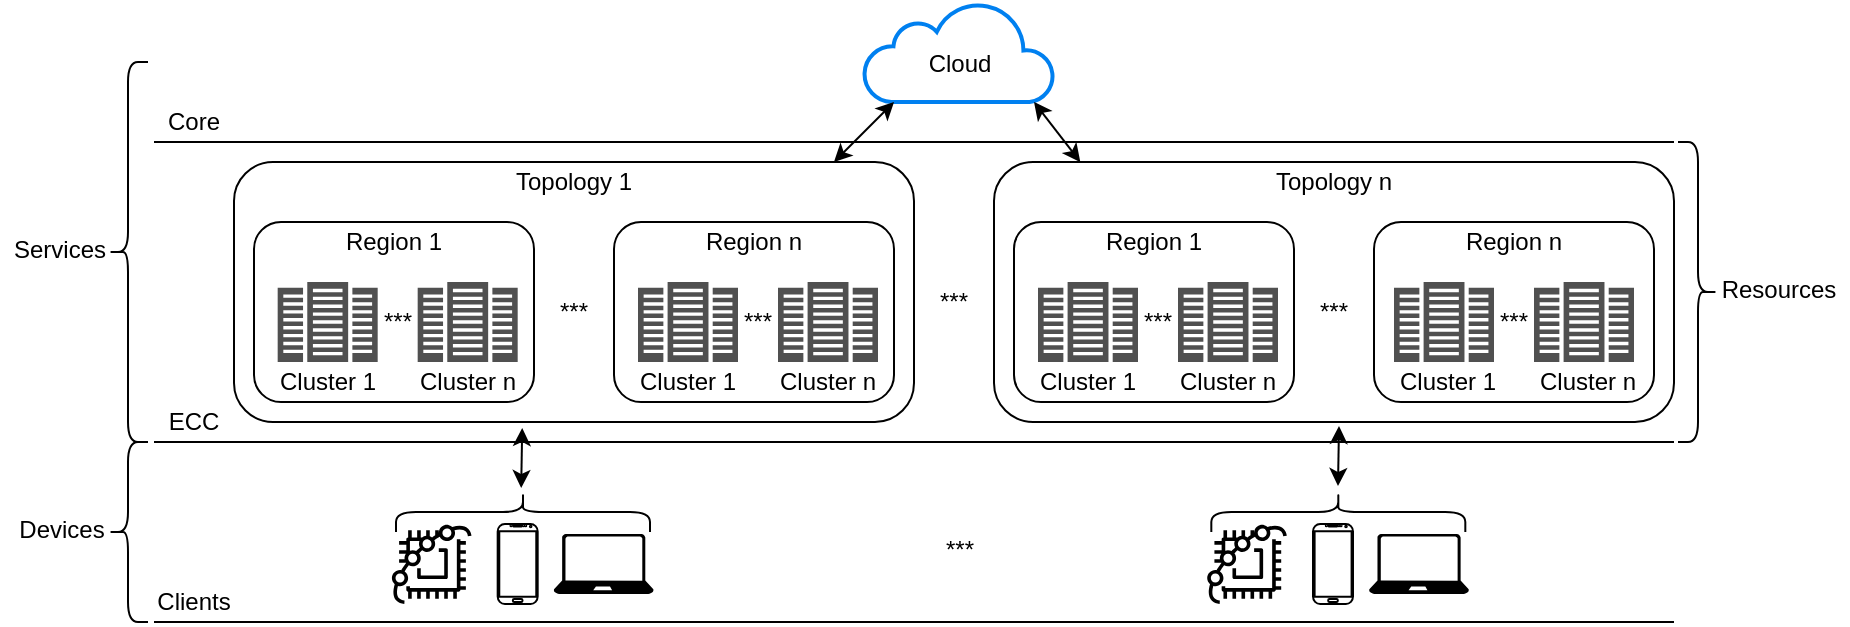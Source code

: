 <mxfile version="14.8.4" type="device"><diagram id="FZn6WKDVmM99EkXhe-v7" name="Page-1"><mxGraphModel dx="96" dy="-633" grid="1" gridSize="10" guides="1" tooltips="1" connect="1" arrows="1" fold="1" page="1" pageScale="1" pageWidth="850" pageHeight="1100" math="0" shadow="0"><root><mxCell id="0"/><mxCell id="1" parent="0"/><mxCell id="bDa_mgUwt5Ror6RsrKOe-286" value="" style="html=1;verticalLabelPosition=bottom;align=center;labelBackgroundColor=#ffffff;verticalAlign=middle;strokeWidth=2;strokeColor=#0080F0;shadow=0;dashed=0;shape=mxgraph.ios7.icons.cloud;" vertex="1" parent="1"><mxGeometry x="1653" y="1320" width="95" height="50" as="geometry"/></mxCell><mxCell id="bDa_mgUwt5Ror6RsrKOe-287" value="Cloud" style="text;html=1;strokeColor=none;fillColor=none;align=center;verticalAlign=middle;whiteSpace=wrap;rounded=0;" vertex="1" parent="1"><mxGeometry x="1680.5" y="1343.5" width="40" height="15" as="geometry"/></mxCell><mxCell id="bDa_mgUwt5Ror6RsrKOe-288" value="" style="endArrow=none;html=1;" edge="1" parent="1"><mxGeometry width="50" height="50" relative="1" as="geometry"><mxPoint x="1298" y="1390" as="sourcePoint"/><mxPoint x="2058" y="1390" as="targetPoint"/><Array as="points"><mxPoint x="1543" y="1390"/></Array></mxGeometry></mxCell><mxCell id="bDa_mgUwt5Ror6RsrKOe-289" value="" style="rounded=1;whiteSpace=wrap;html=1;verticalAlign=middle;" vertex="1" parent="1"><mxGeometry x="1338" y="1400" width="340" height="130" as="geometry"/></mxCell><mxCell id="bDa_mgUwt5Ror6RsrKOe-290" value="" style="rounded=1;whiteSpace=wrap;html=1;verticalAlign=middle;" vertex="1" parent="1"><mxGeometry x="1348" y="1430" width="140" height="90" as="geometry"/></mxCell><mxCell id="bDa_mgUwt5Ror6RsrKOe-291" value="Cluster 1" style="text;html=1;strokeColor=none;fillColor=none;align=center;verticalAlign=middle;whiteSpace=wrap;rounded=0;" vertex="1" parent="1"><mxGeometry x="1354.84" y="1500" width="60" height="20" as="geometry"/></mxCell><mxCell id="bDa_mgUwt5Ror6RsrKOe-292" value="Cluster n" style="text;html=1;strokeColor=none;fillColor=none;align=center;verticalAlign=middle;whiteSpace=wrap;rounded=0;" vertex="1" parent="1"><mxGeometry x="1424.84" y="1500" width="60" height="20" as="geometry"/></mxCell><mxCell id="bDa_mgUwt5Ror6RsrKOe-293" value="Region 1" style="text;html=1;strokeColor=none;fillColor=none;align=center;verticalAlign=middle;whiteSpace=wrap;rounded=0;" vertex="1" parent="1"><mxGeometry x="1388" y="1430" width="60" height="20" as="geometry"/></mxCell><mxCell id="bDa_mgUwt5Ror6RsrKOe-294" value="***" style="text;html=1;strokeColor=none;fillColor=none;align=center;verticalAlign=middle;whiteSpace=wrap;rounded=0;" vertex="1" parent="1"><mxGeometry x="1400" y="1470" width="40" height="20" as="geometry"/></mxCell><mxCell id="bDa_mgUwt5Ror6RsrKOe-295" value="Topology 1" style="text;html=1;strokeColor=none;fillColor=none;align=center;verticalAlign=middle;whiteSpace=wrap;rounded=0;" vertex="1" parent="1"><mxGeometry x="1468" y="1400" width="80" height="20" as="geometry"/></mxCell><mxCell id="bDa_mgUwt5Ror6RsrKOe-296" value="" style="rounded=1;whiteSpace=wrap;html=1;verticalAlign=middle;" vertex="1" parent="1"><mxGeometry x="1528" y="1430" width="140" height="90" as="geometry"/></mxCell><mxCell id="bDa_mgUwt5Ror6RsrKOe-297" value="Cluster 1" style="text;html=1;strokeColor=none;fillColor=none;align=center;verticalAlign=middle;whiteSpace=wrap;rounded=0;" vertex="1" parent="1"><mxGeometry x="1534.84" y="1500" width="60" height="20" as="geometry"/></mxCell><mxCell id="bDa_mgUwt5Ror6RsrKOe-298" value="Cluster n" style="text;html=1;strokeColor=none;fillColor=none;align=center;verticalAlign=middle;whiteSpace=wrap;rounded=0;" vertex="1" parent="1"><mxGeometry x="1604.84" y="1500" width="60" height="20" as="geometry"/></mxCell><mxCell id="bDa_mgUwt5Ror6RsrKOe-299" value="Region n" style="text;html=1;strokeColor=none;fillColor=none;align=center;verticalAlign=middle;whiteSpace=wrap;rounded=0;" vertex="1" parent="1"><mxGeometry x="1568" y="1430" width="60" height="20" as="geometry"/></mxCell><mxCell id="bDa_mgUwt5Ror6RsrKOe-300" value="***" style="text;html=1;strokeColor=none;fillColor=none;align=center;verticalAlign=middle;whiteSpace=wrap;rounded=0;" vertex="1" parent="1"><mxGeometry x="1488" y="1465" width="40" height="20" as="geometry"/></mxCell><mxCell id="bDa_mgUwt5Ror6RsrKOe-301" value="" style="rounded=1;whiteSpace=wrap;html=1;verticalAlign=middle;" vertex="1" parent="1"><mxGeometry x="1718" y="1400" width="340" height="130" as="geometry"/></mxCell><mxCell id="bDa_mgUwt5Ror6RsrKOe-302" value="" style="rounded=1;whiteSpace=wrap;html=1;verticalAlign=middle;" vertex="1" parent="1"><mxGeometry x="1728" y="1430" width="140" height="90" as="geometry"/></mxCell><mxCell id="bDa_mgUwt5Ror6RsrKOe-303" value="Cluster 1" style="text;html=1;strokeColor=none;fillColor=none;align=center;verticalAlign=middle;whiteSpace=wrap;rounded=0;" vertex="1" parent="1"><mxGeometry x="1734.84" y="1500" width="60" height="20" as="geometry"/></mxCell><mxCell id="bDa_mgUwt5Ror6RsrKOe-304" value="Cluster n" style="text;html=1;strokeColor=none;fillColor=none;align=center;verticalAlign=middle;whiteSpace=wrap;rounded=0;" vertex="1" parent="1"><mxGeometry x="1804.84" y="1500" width="60" height="20" as="geometry"/></mxCell><mxCell id="bDa_mgUwt5Ror6RsrKOe-305" value="Region 1" style="text;html=1;strokeColor=none;fillColor=none;align=center;verticalAlign=middle;whiteSpace=wrap;rounded=0;" vertex="1" parent="1"><mxGeometry x="1768" y="1430" width="60" height="20" as="geometry"/></mxCell><mxCell id="bDa_mgUwt5Ror6RsrKOe-306" value="Topology n" style="text;html=1;strokeColor=none;fillColor=none;align=center;verticalAlign=middle;whiteSpace=wrap;rounded=0;" vertex="1" parent="1"><mxGeometry x="1848" y="1400" width="80" height="20" as="geometry"/></mxCell><mxCell id="bDa_mgUwt5Ror6RsrKOe-307" value="" style="rounded=1;whiteSpace=wrap;html=1;verticalAlign=middle;" vertex="1" parent="1"><mxGeometry x="1908" y="1430" width="140" height="90" as="geometry"/></mxCell><mxCell id="bDa_mgUwt5Ror6RsrKOe-308" value="Cluster 1" style="text;html=1;strokeColor=none;fillColor=none;align=center;verticalAlign=middle;whiteSpace=wrap;rounded=0;" vertex="1" parent="1"><mxGeometry x="1914.84" y="1500" width="60" height="20" as="geometry"/></mxCell><mxCell id="bDa_mgUwt5Ror6RsrKOe-309" value="Cluster n" style="text;html=1;strokeColor=none;fillColor=none;align=center;verticalAlign=middle;whiteSpace=wrap;rounded=0;" vertex="1" parent="1"><mxGeometry x="1984.84" y="1500" width="60" height="20" as="geometry"/></mxCell><mxCell id="bDa_mgUwt5Ror6RsrKOe-310" value="Region n" style="text;html=1;strokeColor=none;fillColor=none;align=center;verticalAlign=middle;whiteSpace=wrap;rounded=0;" vertex="1" parent="1"><mxGeometry x="1948" y="1430" width="60" height="20" as="geometry"/></mxCell><mxCell id="bDa_mgUwt5Ror6RsrKOe-311" value="***" style="text;html=1;strokeColor=none;fillColor=none;align=center;verticalAlign=middle;whiteSpace=wrap;rounded=0;" vertex="1" parent="1"><mxGeometry x="1868" y="1465" width="40" height="20" as="geometry"/></mxCell><mxCell id="bDa_mgUwt5Ror6RsrKOe-312" value="***" style="text;html=1;strokeColor=none;fillColor=none;align=center;verticalAlign=middle;whiteSpace=wrap;rounded=0;" vertex="1" parent="1"><mxGeometry x="1678" y="1460" width="40" height="20" as="geometry"/></mxCell><mxCell id="bDa_mgUwt5Ror6RsrKOe-313" value="" style="endArrow=none;html=1;" edge="1" parent="1"><mxGeometry width="50" height="50" relative="1" as="geometry"><mxPoint x="1298" y="1540" as="sourcePoint"/><mxPoint x="2058" y="1540" as="targetPoint"/><Array as="points"><mxPoint x="1543" y="1540"/></Array></mxGeometry></mxCell><mxCell id="bDa_mgUwt5Ror6RsrKOe-314" value="" style="verticalLabelPosition=bottom;verticalAlign=top;html=1;shadow=0;dashed=0;strokeWidth=1;shape=mxgraph.android.phone2;rounded=1;" vertex="1" parent="1"><mxGeometry x="1469.84" y="1581" width="20" height="40" as="geometry"/></mxCell><mxCell id="bDa_mgUwt5Ror6RsrKOe-315" value="" style="aspect=fixed;pointerEvents=1;shadow=0;dashed=0;html=1;strokeColor=none;labelPosition=center;verticalLabelPosition=bottom;verticalAlign=top;align=center;shape=mxgraph.azure.laptop;rounded=1;fillColor=#000000;" vertex="1" parent="1"><mxGeometry x="1497.84" y="1586" width="50" height="30" as="geometry"/></mxCell><mxCell id="bDa_mgUwt5Ror6RsrKOe-316" value="" style="endArrow=none;html=1;" edge="1" parent="1"><mxGeometry width="50" height="50" relative="1" as="geometry"><mxPoint x="1298" y="1630" as="sourcePoint"/><mxPoint x="2058" y="1630" as="targetPoint"/><Array as="points"><mxPoint x="1543" y="1630"/></Array></mxGeometry></mxCell><mxCell id="bDa_mgUwt5Ror6RsrKOe-317" value="" style="endArrow=classic;startArrow=classic;html=1;" edge="1" parent="1"><mxGeometry width="50" height="50" relative="1" as="geometry"><mxPoint x="1481.6" y="1563" as="sourcePoint"/><mxPoint x="1482.1" y="1533" as="targetPoint"/></mxGeometry></mxCell><mxCell id="bDa_mgUwt5Ror6RsrKOe-318" value="" style="endArrow=classic;startArrow=classic;html=1;" edge="1" parent="1"><mxGeometry width="50" height="50" relative="1" as="geometry"><mxPoint x="1890" y="1562" as="sourcePoint"/><mxPoint x="1890.5" y="1532" as="targetPoint"/></mxGeometry></mxCell><mxCell id="bDa_mgUwt5Ror6RsrKOe-319" value="" style="endArrow=classic;startArrow=classic;html=1;" edge="1" parent="1"><mxGeometry width="50" height="50" relative="1" as="geometry"><mxPoint x="1638" y="1400" as="sourcePoint"/><mxPoint x="1668" y="1370" as="targetPoint"/></mxGeometry></mxCell><mxCell id="bDa_mgUwt5Ror6RsrKOe-320" value="" style="endArrow=classic;startArrow=classic;html=1;" edge="1" parent="1"><mxGeometry width="50" height="50" relative="1" as="geometry"><mxPoint x="1761.16" y="1400" as="sourcePoint"/><mxPoint x="1738" y="1370" as="targetPoint"/></mxGeometry></mxCell><mxCell id="bDa_mgUwt5Ror6RsrKOe-321" value="Core" style="text;html=1;strokeColor=none;fillColor=none;align=center;verticalAlign=middle;whiteSpace=wrap;rounded=0;" vertex="1" parent="1"><mxGeometry x="1298" y="1370" width="40" height="20" as="geometry"/></mxCell><mxCell id="bDa_mgUwt5Ror6RsrKOe-322" value="ECC" style="text;html=1;strokeColor=none;fillColor=none;align=center;verticalAlign=middle;whiteSpace=wrap;rounded=0;" vertex="1" parent="1"><mxGeometry x="1298" y="1520" width="40" height="20" as="geometry"/></mxCell><mxCell id="bDa_mgUwt5Ror6RsrKOe-323" value="Clients" style="text;html=1;strokeColor=none;fillColor=none;align=center;verticalAlign=middle;whiteSpace=wrap;rounded=0;" vertex="1" parent="1"><mxGeometry x="1298" y="1610" width="40" height="20" as="geometry"/></mxCell><mxCell id="bDa_mgUwt5Ror6RsrKOe-324" value="" style="shape=curlyBracket;whiteSpace=wrap;html=1;rounded=1;" vertex="1" parent="1"><mxGeometry x="1275" y="1350" width="20" height="190" as="geometry"/></mxCell><mxCell id="bDa_mgUwt5Ror6RsrKOe-325" value="" style="shape=curlyBracket;whiteSpace=wrap;html=1;rounded=1;" vertex="1" parent="1"><mxGeometry x="1275" y="1540" width="20" height="90" as="geometry"/></mxCell><mxCell id="bDa_mgUwt5Ror6RsrKOe-326" value="" style="shape=curlyBracket;whiteSpace=wrap;html=1;rounded=1;flipH=1;" vertex="1" parent="1"><mxGeometry x="2060" y="1390" width="20" height="150" as="geometry"/></mxCell><mxCell id="bDa_mgUwt5Ror6RsrKOe-327" value="" style="shape=curlyBracket;whiteSpace=wrap;html=1;rounded=1;flipH=1;rotation=-90;" vertex="1" parent="1"><mxGeometry x="1472.5" y="1511.5" width="20" height="127" as="geometry"/></mxCell><mxCell id="bDa_mgUwt5Ror6RsrKOe-328" value="Services" style="text;html=1;strokeColor=none;fillColor=none;align=center;verticalAlign=middle;whiteSpace=wrap;rounded=0;" vertex="1" parent="1"><mxGeometry x="1221" y="1434" width="60" height="20" as="geometry"/></mxCell><mxCell id="bDa_mgUwt5Ror6RsrKOe-329" value="Devices" style="text;html=1;strokeColor=none;fillColor=none;align=center;verticalAlign=middle;whiteSpace=wrap;rounded=0;" vertex="1" parent="1"><mxGeometry x="1232" y="1574" width="40" height="20" as="geometry"/></mxCell><mxCell id="bDa_mgUwt5Ror6RsrKOe-330" value="Resources" style="text;html=1;strokeColor=none;fillColor=none;align=center;verticalAlign=middle;whiteSpace=wrap;rounded=0;" vertex="1" parent="1"><mxGeometry x="2076" y="1454" width="69" height="20" as="geometry"/></mxCell><mxCell id="bDa_mgUwt5Ror6RsrKOe-332" value="" style="pointerEvents=1;shadow=0;dashed=0;html=1;strokeColor=none;fillColor=#505050;labelPosition=center;verticalLabelPosition=bottom;verticalAlign=top;outlineConnect=0;align=center;shape=mxgraph.office.servers.datacenter;" vertex="1" parent="1"><mxGeometry x="1359.84" y="1460" width="50" height="40" as="geometry"/></mxCell><mxCell id="bDa_mgUwt5Ror6RsrKOe-333" value="" style="pointerEvents=1;shadow=0;dashed=0;html=1;strokeColor=none;fillColor=#505050;labelPosition=center;verticalLabelPosition=bottom;verticalAlign=top;outlineConnect=0;align=center;shape=mxgraph.office.servers.datacenter;" vertex="1" parent="1"><mxGeometry x="1429.84" y="1460" width="50" height="40" as="geometry"/></mxCell><mxCell id="bDa_mgUwt5Ror6RsrKOe-334" value="***" style="text;html=1;strokeColor=none;fillColor=none;align=center;verticalAlign=middle;whiteSpace=wrap;rounded=0;" vertex="1" parent="1"><mxGeometry x="1580.16" y="1470" width="40" height="20" as="geometry"/></mxCell><mxCell id="bDa_mgUwt5Ror6RsrKOe-335" value="" style="pointerEvents=1;shadow=0;dashed=0;html=1;strokeColor=none;fillColor=#505050;labelPosition=center;verticalLabelPosition=bottom;verticalAlign=top;outlineConnect=0;align=center;shape=mxgraph.office.servers.datacenter;" vertex="1" parent="1"><mxGeometry x="1540" y="1460" width="50" height="40" as="geometry"/></mxCell><mxCell id="bDa_mgUwt5Ror6RsrKOe-336" value="" style="pointerEvents=1;shadow=0;dashed=0;html=1;strokeColor=none;fillColor=#505050;labelPosition=center;verticalLabelPosition=bottom;verticalAlign=top;outlineConnect=0;align=center;shape=mxgraph.office.servers.datacenter;" vertex="1" parent="1"><mxGeometry x="1610" y="1460" width="50" height="40" as="geometry"/></mxCell><mxCell id="bDa_mgUwt5Ror6RsrKOe-337" value="***" style="text;html=1;strokeColor=none;fillColor=none;align=center;verticalAlign=middle;whiteSpace=wrap;rounded=0;" vertex="1" parent="1"><mxGeometry x="1780.16" y="1470" width="40" height="20" as="geometry"/></mxCell><mxCell id="bDa_mgUwt5Ror6RsrKOe-338" value="" style="pointerEvents=1;shadow=0;dashed=0;html=1;strokeColor=none;fillColor=#505050;labelPosition=center;verticalLabelPosition=bottom;verticalAlign=top;outlineConnect=0;align=center;shape=mxgraph.office.servers.datacenter;" vertex="1" parent="1"><mxGeometry x="1740" y="1460" width="50" height="40" as="geometry"/></mxCell><mxCell id="bDa_mgUwt5Ror6RsrKOe-339" value="" style="pointerEvents=1;shadow=0;dashed=0;html=1;strokeColor=none;fillColor=#505050;labelPosition=center;verticalLabelPosition=bottom;verticalAlign=top;outlineConnect=0;align=center;shape=mxgraph.office.servers.datacenter;" vertex="1" parent="1"><mxGeometry x="1810" y="1460" width="50" height="40" as="geometry"/></mxCell><mxCell id="bDa_mgUwt5Ror6RsrKOe-340" value="***" style="text;html=1;strokeColor=none;fillColor=none;align=center;verticalAlign=middle;whiteSpace=wrap;rounded=0;" vertex="1" parent="1"><mxGeometry x="1958.16" y="1470" width="40" height="20" as="geometry"/></mxCell><mxCell id="bDa_mgUwt5Ror6RsrKOe-341" value="" style="pointerEvents=1;shadow=0;dashed=0;html=1;strokeColor=none;fillColor=#505050;labelPosition=center;verticalLabelPosition=bottom;verticalAlign=top;outlineConnect=0;align=center;shape=mxgraph.office.servers.datacenter;" vertex="1" parent="1"><mxGeometry x="1918" y="1460" width="50" height="40" as="geometry"/></mxCell><mxCell id="bDa_mgUwt5Ror6RsrKOe-342" value="" style="pointerEvents=1;shadow=0;dashed=0;html=1;strokeColor=none;fillColor=#505050;labelPosition=center;verticalLabelPosition=bottom;verticalAlign=top;outlineConnect=0;align=center;shape=mxgraph.office.servers.datacenter;" vertex="1" parent="1"><mxGeometry x="1988" y="1460" width="50" height="40" as="geometry"/></mxCell><mxCell id="bDa_mgUwt5Ror6RsrKOe-343" value="" style="outlineConnect=0;fontColor=#232F3E;gradientColor=none;strokeColor=none;dashed=0;verticalLabelPosition=bottom;verticalAlign=top;align=center;html=1;fontSize=12;fontStyle=0;aspect=fixed;pointerEvents=1;shape=mxgraph.aws4.braket_chip;fillColor=#000000;" vertex="1" parent="1"><mxGeometry x="1416.84" y="1581" width="40" height="40" as="geometry"/></mxCell><mxCell id="bDa_mgUwt5Ror6RsrKOe-344" value="" style="verticalLabelPosition=bottom;verticalAlign=top;html=1;shadow=0;dashed=0;strokeWidth=1;shape=mxgraph.android.phone2;rounded=1;" vertex="1" parent="1"><mxGeometry x="1877.5" y="1581" width="20" height="40" as="geometry"/></mxCell><mxCell id="bDa_mgUwt5Ror6RsrKOe-345" value="" style="aspect=fixed;pointerEvents=1;shadow=0;dashed=0;html=1;strokeColor=none;labelPosition=center;verticalLabelPosition=bottom;verticalAlign=top;align=center;shape=mxgraph.azure.laptop;rounded=1;fillColor=#000000;" vertex="1" parent="1"><mxGeometry x="1905.5" y="1586" width="50" height="30" as="geometry"/></mxCell><mxCell id="bDa_mgUwt5Ror6RsrKOe-346" value="" style="shape=curlyBracket;whiteSpace=wrap;html=1;rounded=1;flipH=1;rotation=-90;" vertex="1" parent="1"><mxGeometry x="1880.16" y="1511.5" width="20" height="127" as="geometry"/></mxCell><mxCell id="bDa_mgUwt5Ror6RsrKOe-347" value="" style="outlineConnect=0;fontColor=#232F3E;gradientColor=none;strokeColor=none;dashed=0;verticalLabelPosition=bottom;verticalAlign=top;align=center;html=1;fontSize=12;fontStyle=0;aspect=fixed;pointerEvents=1;shape=mxgraph.aws4.braket_chip;fillColor=#000000;" vertex="1" parent="1"><mxGeometry x="1824.5" y="1581" width="40" height="40" as="geometry"/></mxCell><mxCell id="bDa_mgUwt5Ror6RsrKOe-348" value="***" style="text;html=1;strokeColor=none;fillColor=none;align=center;verticalAlign=middle;whiteSpace=wrap;rounded=0;" vertex="1" parent="1"><mxGeometry x="1680.5" y="1584" width="40" height="20" as="geometry"/></mxCell></root></mxGraphModel></diagram></mxfile>
